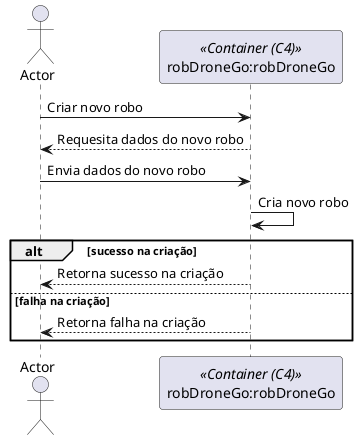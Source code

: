 @startuml

actor Actor as Actor
participant "robDroneGo:robDroneGo" as Container <<Container (C4)>>

Actor -> Container: Criar novo robo
Container --> Actor: Requesita dados do novo robo

Actor -> Container: Envia dados do novo robo
Container -> Container: Cria novo robo

alt sucesso na criação
    Container --> Actor: Retorna sucesso na criação
else falha na criação
    Container --> Actor: Retorna falha na criação
end

@enduml
